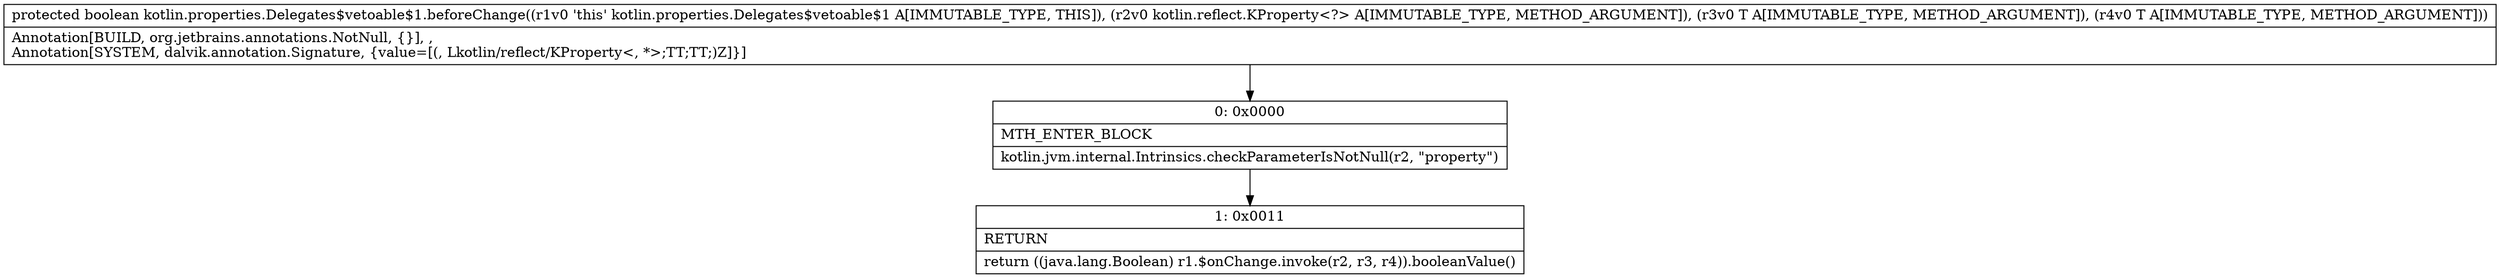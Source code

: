 digraph "CFG forkotlin.properties.Delegates$vetoable$1.beforeChange(Lkotlin\/reflect\/KProperty;Ljava\/lang\/Object;Ljava\/lang\/Object;)Z" {
Node_0 [shape=record,label="{0\:\ 0x0000|MTH_ENTER_BLOCK\l|kotlin.jvm.internal.Intrinsics.checkParameterIsNotNull(r2, \"property\")\l}"];
Node_1 [shape=record,label="{1\:\ 0x0011|RETURN\l|return ((java.lang.Boolean) r1.$onChange.invoke(r2, r3, r4)).booleanValue()\l}"];
MethodNode[shape=record,label="{protected boolean kotlin.properties.Delegates$vetoable$1.beforeChange((r1v0 'this' kotlin.properties.Delegates$vetoable$1 A[IMMUTABLE_TYPE, THIS]), (r2v0 kotlin.reflect.KProperty\<?\> A[IMMUTABLE_TYPE, METHOD_ARGUMENT]), (r3v0 T A[IMMUTABLE_TYPE, METHOD_ARGUMENT]), (r4v0 T A[IMMUTABLE_TYPE, METHOD_ARGUMENT]))  | Annotation[BUILD, org.jetbrains.annotations.NotNull, \{\}], , \lAnnotation[SYSTEM, dalvik.annotation.Signature, \{value=[(, Lkotlin\/reflect\/KProperty\<, *\>;TT;TT;)Z]\}]\l}"];
MethodNode -> Node_0;
Node_0 -> Node_1;
}

